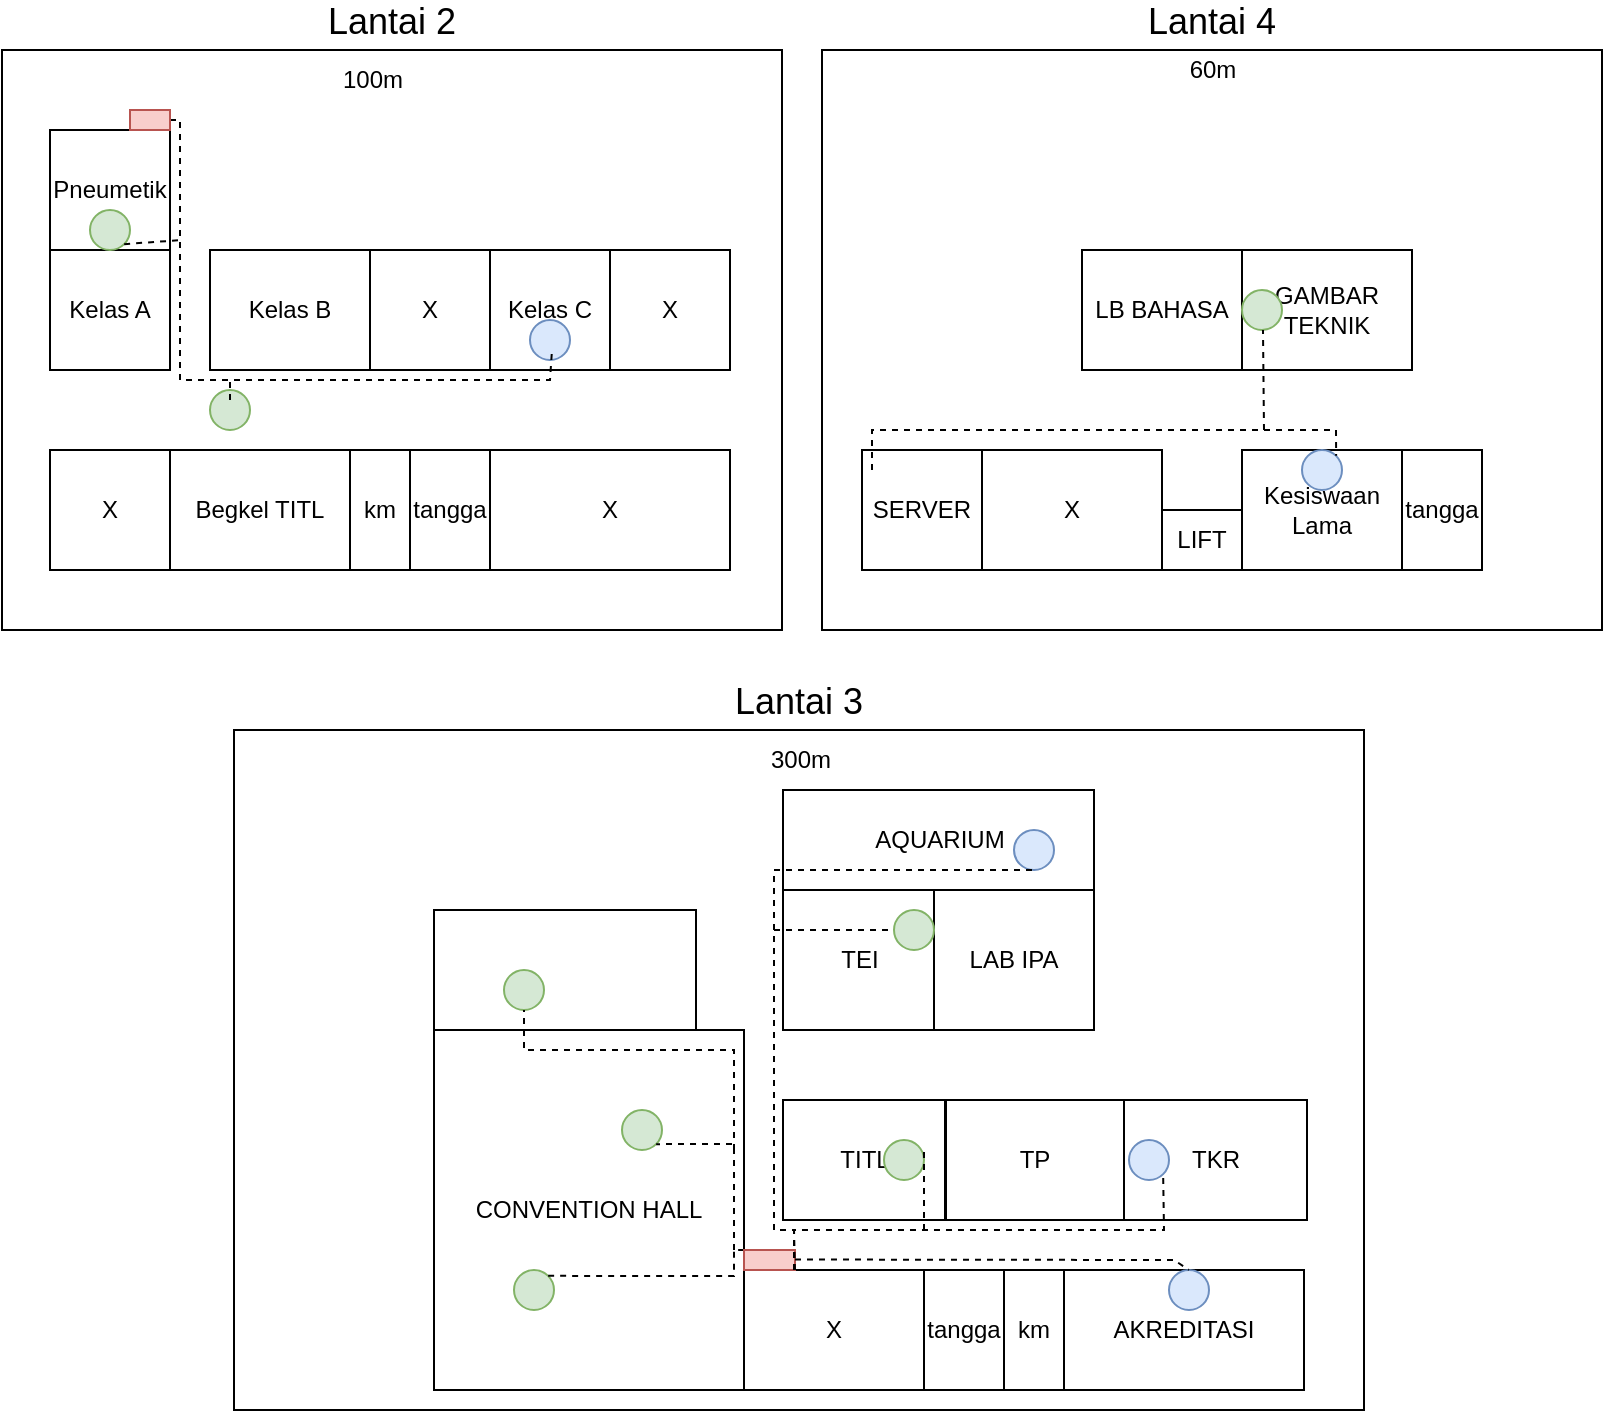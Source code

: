 <mxfile version="27.1.6">
  <diagram name="Halaman-1" id="R6oPI6uiMx98sxY8Ym2y">
    <mxGraphModel dx="658" dy="586" grid="1" gridSize="5" guides="1" tooltips="1" connect="1" arrows="1" fold="1" page="1" pageScale="1" pageWidth="827" pageHeight="1169" math="0" shadow="0">
      <root>
        <mxCell id="0" />
        <mxCell id="1" parent="0" />
        <mxCell id="iIIdw8pLbRfKMHtINdCc-13" value="Lantai 2" style="rounded=0;whiteSpace=wrap;html=1;labelPosition=center;verticalLabelPosition=top;align=center;verticalAlign=bottom;fontSize=18;" parent="1" vertex="1">
          <mxGeometry x="15" y="40" width="390" height="290" as="geometry" />
        </mxCell>
        <mxCell id="iIIdw8pLbRfKMHtINdCc-1" value="tangga" style="rounded=0;whiteSpace=wrap;html=1;" parent="1" vertex="1">
          <mxGeometry x="219" y="240" width="40" height="60" as="geometry" />
        </mxCell>
        <mxCell id="iIIdw8pLbRfKMHtINdCc-2" value="km" style="rounded=0;whiteSpace=wrap;html=1;" parent="1" vertex="1">
          <mxGeometry x="189" y="240" width="30" height="60" as="geometry" />
        </mxCell>
        <mxCell id="iIIdw8pLbRfKMHtINdCc-3" value="Begkel TITL" style="rounded=0;whiteSpace=wrap;html=1;" parent="1" vertex="1">
          <mxGeometry x="99" y="240" width="90" height="60" as="geometry" />
        </mxCell>
        <mxCell id="iIIdw8pLbRfKMHtINdCc-4" value="X" style="rounded=0;whiteSpace=wrap;html=1;" parent="1" vertex="1">
          <mxGeometry x="39" y="240" width="60" height="60" as="geometry" />
        </mxCell>
        <mxCell id="iIIdw8pLbRfKMHtINdCc-5" value="X" style="rounded=0;whiteSpace=wrap;html=1;" parent="1" vertex="1">
          <mxGeometry x="259" y="240" width="120" height="60" as="geometry" />
        </mxCell>
        <mxCell id="iIIdw8pLbRfKMHtINdCc-7" value="X" style="rounded=0;whiteSpace=wrap;html=1;" parent="1" vertex="1">
          <mxGeometry x="199" y="140" width="60" height="60" as="geometry" />
        </mxCell>
        <mxCell id="iIIdw8pLbRfKMHtINdCc-8" value="Kelas C" style="rounded=0;whiteSpace=wrap;html=1;" parent="1" vertex="1">
          <mxGeometry x="259" y="140" width="60" height="60" as="geometry" />
        </mxCell>
        <mxCell id="iIIdw8pLbRfKMHtINdCc-9" value="X" style="rounded=0;whiteSpace=wrap;html=1;" parent="1" vertex="1">
          <mxGeometry x="319" y="140" width="60" height="60" as="geometry" />
        </mxCell>
        <mxCell id="iIIdw8pLbRfKMHtINdCc-10" value="Kelas B" style="rounded=0;whiteSpace=wrap;html=1;" parent="1" vertex="1">
          <mxGeometry x="119" y="140" width="80" height="60" as="geometry" />
        </mxCell>
        <mxCell id="iIIdw8pLbRfKMHtINdCc-11" value="Kelas A" style="rounded=0;whiteSpace=wrap;html=1;" parent="1" vertex="1">
          <mxGeometry x="39" y="140" width="60" height="60" as="geometry" />
        </mxCell>
        <mxCell id="iIIdw8pLbRfKMHtINdCc-12" value="Pneumetik" style="rounded=0;whiteSpace=wrap;html=1;" parent="1" vertex="1">
          <mxGeometry x="39" y="80" width="60" height="60" as="geometry" />
        </mxCell>
        <mxCell id="iIIdw8pLbRfKMHtINdCc-14" value="Lantai 3" style="rounded=0;whiteSpace=wrap;html=1;labelPosition=center;verticalLabelPosition=top;align=center;verticalAlign=bottom;fontSize=18;" parent="1" vertex="1">
          <mxGeometry x="131" y="380" width="565" height="340" as="geometry" />
        </mxCell>
        <mxCell id="iIIdw8pLbRfKMHtINdCc-15" value="tangga" style="rounded=0;whiteSpace=wrap;html=1;" parent="1" vertex="1">
          <mxGeometry x="476" y="650" width="40" height="60" as="geometry" />
        </mxCell>
        <mxCell id="iIIdw8pLbRfKMHtINdCc-16" value="km" style="rounded=0;whiteSpace=wrap;html=1;" parent="1" vertex="1">
          <mxGeometry x="516" y="650" width="30" height="60" as="geometry" />
        </mxCell>
        <mxCell id="iIIdw8pLbRfKMHtINdCc-17" value="X" style="rounded=0;whiteSpace=wrap;html=1;" parent="1" vertex="1">
          <mxGeometry x="386" y="650" width="90" height="60" as="geometry" />
        </mxCell>
        <mxCell id="iIIdw8pLbRfKMHtINdCc-19" value="AKREDITASI" style="rounded=0;whiteSpace=wrap;html=1;" parent="1" vertex="1">
          <mxGeometry x="546" y="650" width="120" height="60" as="geometry" />
        </mxCell>
        <mxCell id="iIIdw8pLbRfKMHtINdCc-21" value="TP" style="rounded=0;whiteSpace=wrap;html=1;" parent="1" vertex="1">
          <mxGeometry x="487" y="565" width="89" height="60" as="geometry" />
        </mxCell>
        <mxCell id="iIIdw8pLbRfKMHtINdCc-22" value="TKR" style="rounded=0;whiteSpace=wrap;html=1;" parent="1" vertex="1">
          <mxGeometry x="576" y="565" width="91.5" height="60" as="geometry" />
        </mxCell>
        <mxCell id="iIIdw8pLbRfKMHtINdCc-23" value="TITL" style="rounded=0;whiteSpace=wrap;html=1;" parent="1" vertex="1">
          <mxGeometry x="405.5" y="565" width="81" height="60" as="geometry" />
        </mxCell>
        <mxCell id="iIIdw8pLbRfKMHtINdCc-26" value="Lantai 4" style="rounded=0;whiteSpace=wrap;html=1;labelPosition=center;verticalLabelPosition=top;align=center;verticalAlign=bottom;fontSize=18;" parent="1" vertex="1">
          <mxGeometry x="425" y="40" width="390" height="290" as="geometry" />
        </mxCell>
        <mxCell id="iIIdw8pLbRfKMHtINdCc-27" value="tangga" style="rounded=0;whiteSpace=wrap;html=1;" parent="1" vertex="1">
          <mxGeometry x="715" y="240" width="40" height="60" as="geometry" />
        </mxCell>
        <mxCell id="iIIdw8pLbRfKMHtINdCc-28" value="Kesiswaan Lama" style="rounded=0;whiteSpace=wrap;html=1;" parent="1" vertex="1">
          <mxGeometry x="635" y="240" width="80" height="60" as="geometry" />
        </mxCell>
        <mxCell id="iIIdw8pLbRfKMHtINdCc-29" value="X" style="rounded=0;whiteSpace=wrap;html=1;" parent="1" vertex="1">
          <mxGeometry x="505" y="240" width="90" height="60" as="geometry" />
        </mxCell>
        <mxCell id="iIIdw8pLbRfKMHtINdCc-30" value="SERVER" style="rounded=0;whiteSpace=wrap;html=1;" parent="1" vertex="1">
          <mxGeometry x="445" y="240" width="60" height="60" as="geometry" />
        </mxCell>
        <mxCell id="iIIdw8pLbRfKMHtINdCc-32" value="GAMBAR TEKNIK" style="rounded=0;whiteSpace=wrap;html=1;" parent="1" vertex="1">
          <mxGeometry x="635" y="140" width="85" height="60" as="geometry" />
        </mxCell>
        <mxCell id="iIIdw8pLbRfKMHtINdCc-35" value="LB BAHASA" style="rounded=0;whiteSpace=wrap;html=1;" parent="1" vertex="1">
          <mxGeometry x="555" y="140" width="80" height="60" as="geometry" />
        </mxCell>
        <mxCell id="iIIdw8pLbRfKMHtINdCc-38" value="TEI" style="rounded=0;whiteSpace=wrap;html=1;" parent="1" vertex="1">
          <mxGeometry x="405.5" y="460" width="75.5" height="70" as="geometry" />
        </mxCell>
        <mxCell id="iIIdw8pLbRfKMHtINdCc-39" value="AQUARIUM" style="rounded=0;whiteSpace=wrap;html=1;" parent="1" vertex="1">
          <mxGeometry x="405.5" y="410" width="155.5" height="50" as="geometry" />
        </mxCell>
        <mxCell id="iIIdw8pLbRfKMHtINdCc-40" value="LAB IPA" style="rounded=0;whiteSpace=wrap;html=1;" parent="1" vertex="1">
          <mxGeometry x="481" y="460" width="80" height="70" as="geometry" />
        </mxCell>
        <mxCell id="kzFb_Sxy3LPybFq5l0nC-1" value="" style="group" parent="1" vertex="1" connectable="0">
          <mxGeometry x="231" y="470" width="155" height="240" as="geometry" />
        </mxCell>
        <mxCell id="iIIdw8pLbRfKMHtINdCc-18" value="CONVENTION HALL" style="rounded=0;whiteSpace=wrap;html=1;shadow=0;" parent="kzFb_Sxy3LPybFq5l0nC-1" vertex="1">
          <mxGeometry y="60" width="155" height="180" as="geometry" />
        </mxCell>
        <mxCell id="iIIdw8pLbRfKMHtINdCc-41" value="" style="rounded=0;whiteSpace=wrap;html=1;shadow=0;" parent="kzFb_Sxy3LPybFq5l0nC-1" vertex="1">
          <mxGeometry width="131" height="60" as="geometry" />
        </mxCell>
        <mxCell id="pXbwSAoiy1E90qNg8mfw-6" value="" style="ellipse;whiteSpace=wrap;html=1;aspect=fixed;fillColor=#d5e8d4;strokeColor=#82b366;" parent="kzFb_Sxy3LPybFq5l0nC-1" vertex="1">
          <mxGeometry x="35" y="30" width="20" height="20" as="geometry" />
        </mxCell>
        <mxCell id="pXbwSAoiy1E90qNg8mfw-7" value="" style="ellipse;whiteSpace=wrap;html=1;aspect=fixed;fillColor=#d5e8d4;strokeColor=#82b366;" parent="kzFb_Sxy3LPybFq5l0nC-1" vertex="1">
          <mxGeometry x="94" y="100" width="20" height="20" as="geometry" />
        </mxCell>
        <mxCell id="pXbwSAoiy1E90qNg8mfw-8" value="" style="ellipse;whiteSpace=wrap;html=1;aspect=fixed;fillColor=#d5e8d4;strokeColor=#82b366;" parent="kzFb_Sxy3LPybFq5l0nC-1" vertex="1">
          <mxGeometry x="40" y="180" width="20" height="20" as="geometry" />
        </mxCell>
        <mxCell id="pXbwSAoiy1E90qNg8mfw-20" value="" style="endArrow=none;dashed=1;html=1;rounded=0;exitX=1;exitY=0;exitDx=0;exitDy=0;" parent="kzFb_Sxy3LPybFq5l0nC-1" source="pXbwSAoiy1E90qNg8mfw-8" edge="1">
          <mxGeometry width="50" height="50" relative="1" as="geometry">
            <mxPoint x="114" y="220" as="sourcePoint" />
            <mxPoint x="164" y="170" as="targetPoint" />
            <Array as="points">
              <mxPoint x="150" y="183" />
              <mxPoint x="150" y="170" />
            </Array>
          </mxGeometry>
        </mxCell>
        <mxCell id="kzFb_Sxy3LPybFq5l0nC-2" value="LIFT" style="rounded=0;whiteSpace=wrap;html=1;" parent="1" vertex="1">
          <mxGeometry x="595" y="270" width="40" height="30" as="geometry" />
        </mxCell>
        <mxCell id="pXbwSAoiy1E90qNg8mfw-1" value="" style="ellipse;whiteSpace=wrap;html=1;aspect=fixed;fillColor=#d5e8d4;strokeColor=#82b366;" parent="1" vertex="1">
          <mxGeometry x="59" y="120" width="20" height="20" as="geometry" />
        </mxCell>
        <mxCell id="pXbwSAoiy1E90qNg8mfw-2" value="" style="ellipse;whiteSpace=wrap;html=1;aspect=fixed;fillColor=#d5e8d4;strokeColor=#82b366;" parent="1" vertex="1">
          <mxGeometry x="119" y="210" width="20" height="20" as="geometry" />
        </mxCell>
        <mxCell id="pXbwSAoiy1E90qNg8mfw-3" value="" style="ellipse;whiteSpace=wrap;html=1;aspect=fixed;fillColor=#dae8fc;strokeColor=#6c8ebf;" parent="1" vertex="1">
          <mxGeometry x="279" y="175" width="20" height="20" as="geometry" />
        </mxCell>
        <mxCell id="pXbwSAoiy1E90qNg8mfw-4" value="" style="ellipse;whiteSpace=wrap;html=1;aspect=fixed;fillColor=#d5e8d4;strokeColor=#82b366;" parent="1" vertex="1">
          <mxGeometry x="635" y="160" width="20" height="20" as="geometry" />
        </mxCell>
        <mxCell id="pXbwSAoiy1E90qNg8mfw-5" value="" style="ellipse;whiteSpace=wrap;html=1;aspect=fixed;fillColor=#dae8fc;strokeColor=#6c8ebf;" parent="1" vertex="1">
          <mxGeometry x="665" y="240" width="20" height="20" as="geometry" />
        </mxCell>
        <mxCell id="pXbwSAoiy1E90qNg8mfw-10" value="" style="ellipse;whiteSpace=wrap;html=1;aspect=fixed;fillColor=#dae8fc;strokeColor=#6c8ebf;" parent="1" vertex="1">
          <mxGeometry x="521" y="430" width="20" height="20" as="geometry" />
        </mxCell>
        <mxCell id="pXbwSAoiy1E90qNg8mfw-11" value="" style="ellipse;whiteSpace=wrap;html=1;aspect=fixed;fillColor=#d5e8d4;strokeColor=#82b366;" parent="1" vertex="1">
          <mxGeometry x="461" y="470" width="20" height="20" as="geometry" />
        </mxCell>
        <mxCell id="pXbwSAoiy1E90qNg8mfw-12" value="" style="ellipse;whiteSpace=wrap;html=1;aspect=fixed;fillColor=#d5e8d4;strokeColor=#82b366;" parent="1" vertex="1">
          <mxGeometry x="456" y="585" width="20" height="20" as="geometry" />
        </mxCell>
        <mxCell id="pXbwSAoiy1E90qNg8mfw-13" value="" style="ellipse;whiteSpace=wrap;html=1;aspect=fixed;fillColor=#dae8fc;strokeColor=#6c8ebf;" parent="1" vertex="1">
          <mxGeometry x="578.5" y="585" width="20" height="20" as="geometry" />
        </mxCell>
        <mxCell id="pXbwSAoiy1E90qNg8mfw-14" value="" style="ellipse;whiteSpace=wrap;html=1;aspect=fixed;fillColor=#dae8fc;strokeColor=#6c8ebf;" parent="1" vertex="1">
          <mxGeometry x="598.5" y="650" width="20" height="20" as="geometry" />
        </mxCell>
        <mxCell id="pXbwSAoiy1E90qNg8mfw-15" value="" style="rounded=0;whiteSpace=wrap;html=1;fillColor=#f8cecc;strokeColor=#b85450;" parent="1" vertex="1">
          <mxGeometry x="386" y="640" width="25.5" height="10" as="geometry" />
        </mxCell>
        <mxCell id="pXbwSAoiy1E90qNg8mfw-16" value="" style="endArrow=none;dashed=1;html=1;rounded=0;entryX=1;entryY=1;entryDx=0;entryDy=0;" parent="1" target="pXbwSAoiy1E90qNg8mfw-13" edge="1">
          <mxGeometry width="50" height="50" relative="1" as="geometry">
            <mxPoint x="411.5" y="650" as="sourcePoint" />
            <mxPoint x="461.5" y="600" as="targetPoint" />
            <Array as="points">
              <mxPoint x="411" y="630" />
              <mxPoint x="596" y="630" />
            </Array>
          </mxGeometry>
        </mxCell>
        <mxCell id="pXbwSAoiy1E90qNg8mfw-17" value="" style="endArrow=none;dashed=1;html=1;rounded=0;" parent="1" edge="1">
          <mxGeometry width="50" height="50" relative="1" as="geometry">
            <mxPoint x="476" y="630" as="sourcePoint" />
            <mxPoint x="476" y="590" as="targetPoint" />
          </mxGeometry>
        </mxCell>
        <mxCell id="pXbwSAoiy1E90qNg8mfw-18" value="" style="endArrow=none;dashed=1;html=1;rounded=0;" parent="1" edge="1">
          <mxGeometry width="50" height="50" relative="1" as="geometry">
            <mxPoint x="411" y="650" as="sourcePoint" />
            <mxPoint x="531" y="450" as="targetPoint" />
            <Array as="points">
              <mxPoint x="411" y="630" />
              <mxPoint x="401" y="630" />
              <mxPoint x="401" y="450" />
            </Array>
          </mxGeometry>
        </mxCell>
        <mxCell id="pXbwSAoiy1E90qNg8mfw-19" value="" style="endArrow=none;dashed=1;html=1;rounded=0;entryX=0;entryY=0.5;entryDx=0;entryDy=0;" parent="1" target="pXbwSAoiy1E90qNg8mfw-11" edge="1">
          <mxGeometry width="50" height="50" relative="1" as="geometry">
            <mxPoint x="401" y="480" as="sourcePoint" />
            <mxPoint x="455.5" y="430" as="targetPoint" />
          </mxGeometry>
        </mxCell>
        <mxCell id="pXbwSAoiy1E90qNg8mfw-21" value="" style="endArrow=none;dashed=1;html=1;rounded=0;entryX=1;entryY=1;entryDx=0;entryDy=0;" parent="1" target="pXbwSAoiy1E90qNg8mfw-7" edge="1">
          <mxGeometry width="50" height="50" relative="1" as="geometry">
            <mxPoint x="381" y="640" as="sourcePoint" />
            <mxPoint x="431" y="590" as="targetPoint" />
            <Array as="points">
              <mxPoint x="381" y="587" />
            </Array>
          </mxGeometry>
        </mxCell>
        <mxCell id="pXbwSAoiy1E90qNg8mfw-22" value="" style="endArrow=none;dashed=1;html=1;rounded=0;entryX=0.5;entryY=1;entryDx=0;entryDy=0;" parent="1" target="pXbwSAoiy1E90qNg8mfw-6" edge="1">
          <mxGeometry width="50" height="50" relative="1" as="geometry">
            <mxPoint x="381" y="590" as="sourcePoint" />
            <mxPoint x="431" y="540" as="targetPoint" />
            <Array as="points">
              <mxPoint x="381" y="540" />
              <mxPoint x="276" y="540" />
            </Array>
          </mxGeometry>
        </mxCell>
        <mxCell id="pXbwSAoiy1E90qNg8mfw-23" value="" style="endArrow=none;dashed=1;html=1;rounded=0;entryX=0.5;entryY=0;entryDx=0;entryDy=0;" parent="1" target="pXbwSAoiy1E90qNg8mfw-14" edge="1">
          <mxGeometry width="50" height="50" relative="1" as="geometry">
            <mxPoint x="411.5" y="644.76" as="sourcePoint" />
            <mxPoint x="611.5" y="644.76" as="targetPoint" />
            <Array as="points">
              <mxPoint x="601" y="645" />
            </Array>
          </mxGeometry>
        </mxCell>
        <mxCell id="pXbwSAoiy1E90qNg8mfw-24" value="" style="endArrow=none;dashed=1;html=1;rounded=0;entryX=1;entryY=0;entryDx=0;entryDy=0;" parent="1" target="pXbwSAoiy1E90qNg8mfw-5" edge="1">
          <mxGeometry width="50" height="50" relative="1" as="geometry">
            <mxPoint x="450" y="250" as="sourcePoint" />
            <mxPoint x="500" y="200" as="targetPoint" />
            <Array as="points">
              <mxPoint x="450" y="230" />
              <mxPoint x="682" y="230" />
            </Array>
          </mxGeometry>
        </mxCell>
        <mxCell id="pXbwSAoiy1E90qNg8mfw-26" value="" style="endArrow=none;dashed=1;html=1;rounded=0;" parent="1" edge="1">
          <mxGeometry width="50" height="50" relative="1" as="geometry">
            <mxPoint x="646" y="230" as="sourcePoint" />
            <mxPoint x="645.5" y="180" as="targetPoint" />
          </mxGeometry>
        </mxCell>
        <mxCell id="pXbwSAoiy1E90qNg8mfw-27" value="" style="endArrow=none;dashed=1;html=1;rounded=0;" parent="1" edge="1">
          <mxGeometry width="50" height="50" relative="1" as="geometry">
            <mxPoint x="99" y="75" as="sourcePoint" />
            <mxPoint x="290" y="190" as="targetPoint" />
            <Array as="points">
              <mxPoint x="104" y="75" />
              <mxPoint x="104" y="205" />
              <mxPoint x="289" y="205" />
            </Array>
          </mxGeometry>
        </mxCell>
        <mxCell id="pXbwSAoiy1E90qNg8mfw-28" value="" style="rounded=0;whiteSpace=wrap;html=1;fillColor=#f8cecc;strokeColor=#b85450;" parent="1" vertex="1">
          <mxGeometry x="79" y="70" width="20" height="10" as="geometry" />
        </mxCell>
        <mxCell id="pXbwSAoiy1E90qNg8mfw-29" value="" style="endArrow=none;dashed=1;html=1;rounded=0;exitX=0.5;exitY=0.25;exitDx=0;exitDy=0;exitPerimeter=0;" parent="1" source="pXbwSAoiy1E90qNg8mfw-2" edge="1">
          <mxGeometry width="50" height="50" relative="1" as="geometry">
            <mxPoint x="79" y="255" as="sourcePoint" />
            <mxPoint x="129" y="205" as="targetPoint" />
          </mxGeometry>
        </mxCell>
        <mxCell id="pXbwSAoiy1E90qNg8mfw-30" value="" style="endArrow=none;dashed=1;html=1;rounded=0;exitX=1;exitY=1;exitDx=0;exitDy=0;" parent="1" source="pXbwSAoiy1E90qNg8mfw-1" edge="1">
          <mxGeometry width="50" height="50" relative="1" as="geometry">
            <mxPoint x="55" y="185" as="sourcePoint" />
            <mxPoint x="105" y="135" as="targetPoint" />
          </mxGeometry>
        </mxCell>
        <mxCell id="pXbwSAoiy1E90qNg8mfw-31" value="100m" style="text;html=1;align=center;verticalAlign=middle;resizable=0;points=[];autosize=1;strokeColor=none;fillColor=none;" parent="1" vertex="1">
          <mxGeometry x="175" y="40" width="50" height="30" as="geometry" />
        </mxCell>
        <mxCell id="pXbwSAoiy1E90qNg8mfw-32" value="60m" style="text;html=1;align=center;verticalAlign=middle;resizable=0;points=[];autosize=1;strokeColor=none;fillColor=none;" parent="1" vertex="1">
          <mxGeometry x="597.5" y="35" width="45" height="30" as="geometry" />
        </mxCell>
        <mxCell id="pXbwSAoiy1E90qNg8mfw-33" value="300m" style="text;html=1;align=center;verticalAlign=middle;resizable=0;points=[];autosize=1;strokeColor=none;fillColor=none;" parent="1" vertex="1">
          <mxGeometry x="389" y="380" width="50" height="30" as="geometry" />
        </mxCell>
      </root>
    </mxGraphModel>
  </diagram>
</mxfile>
